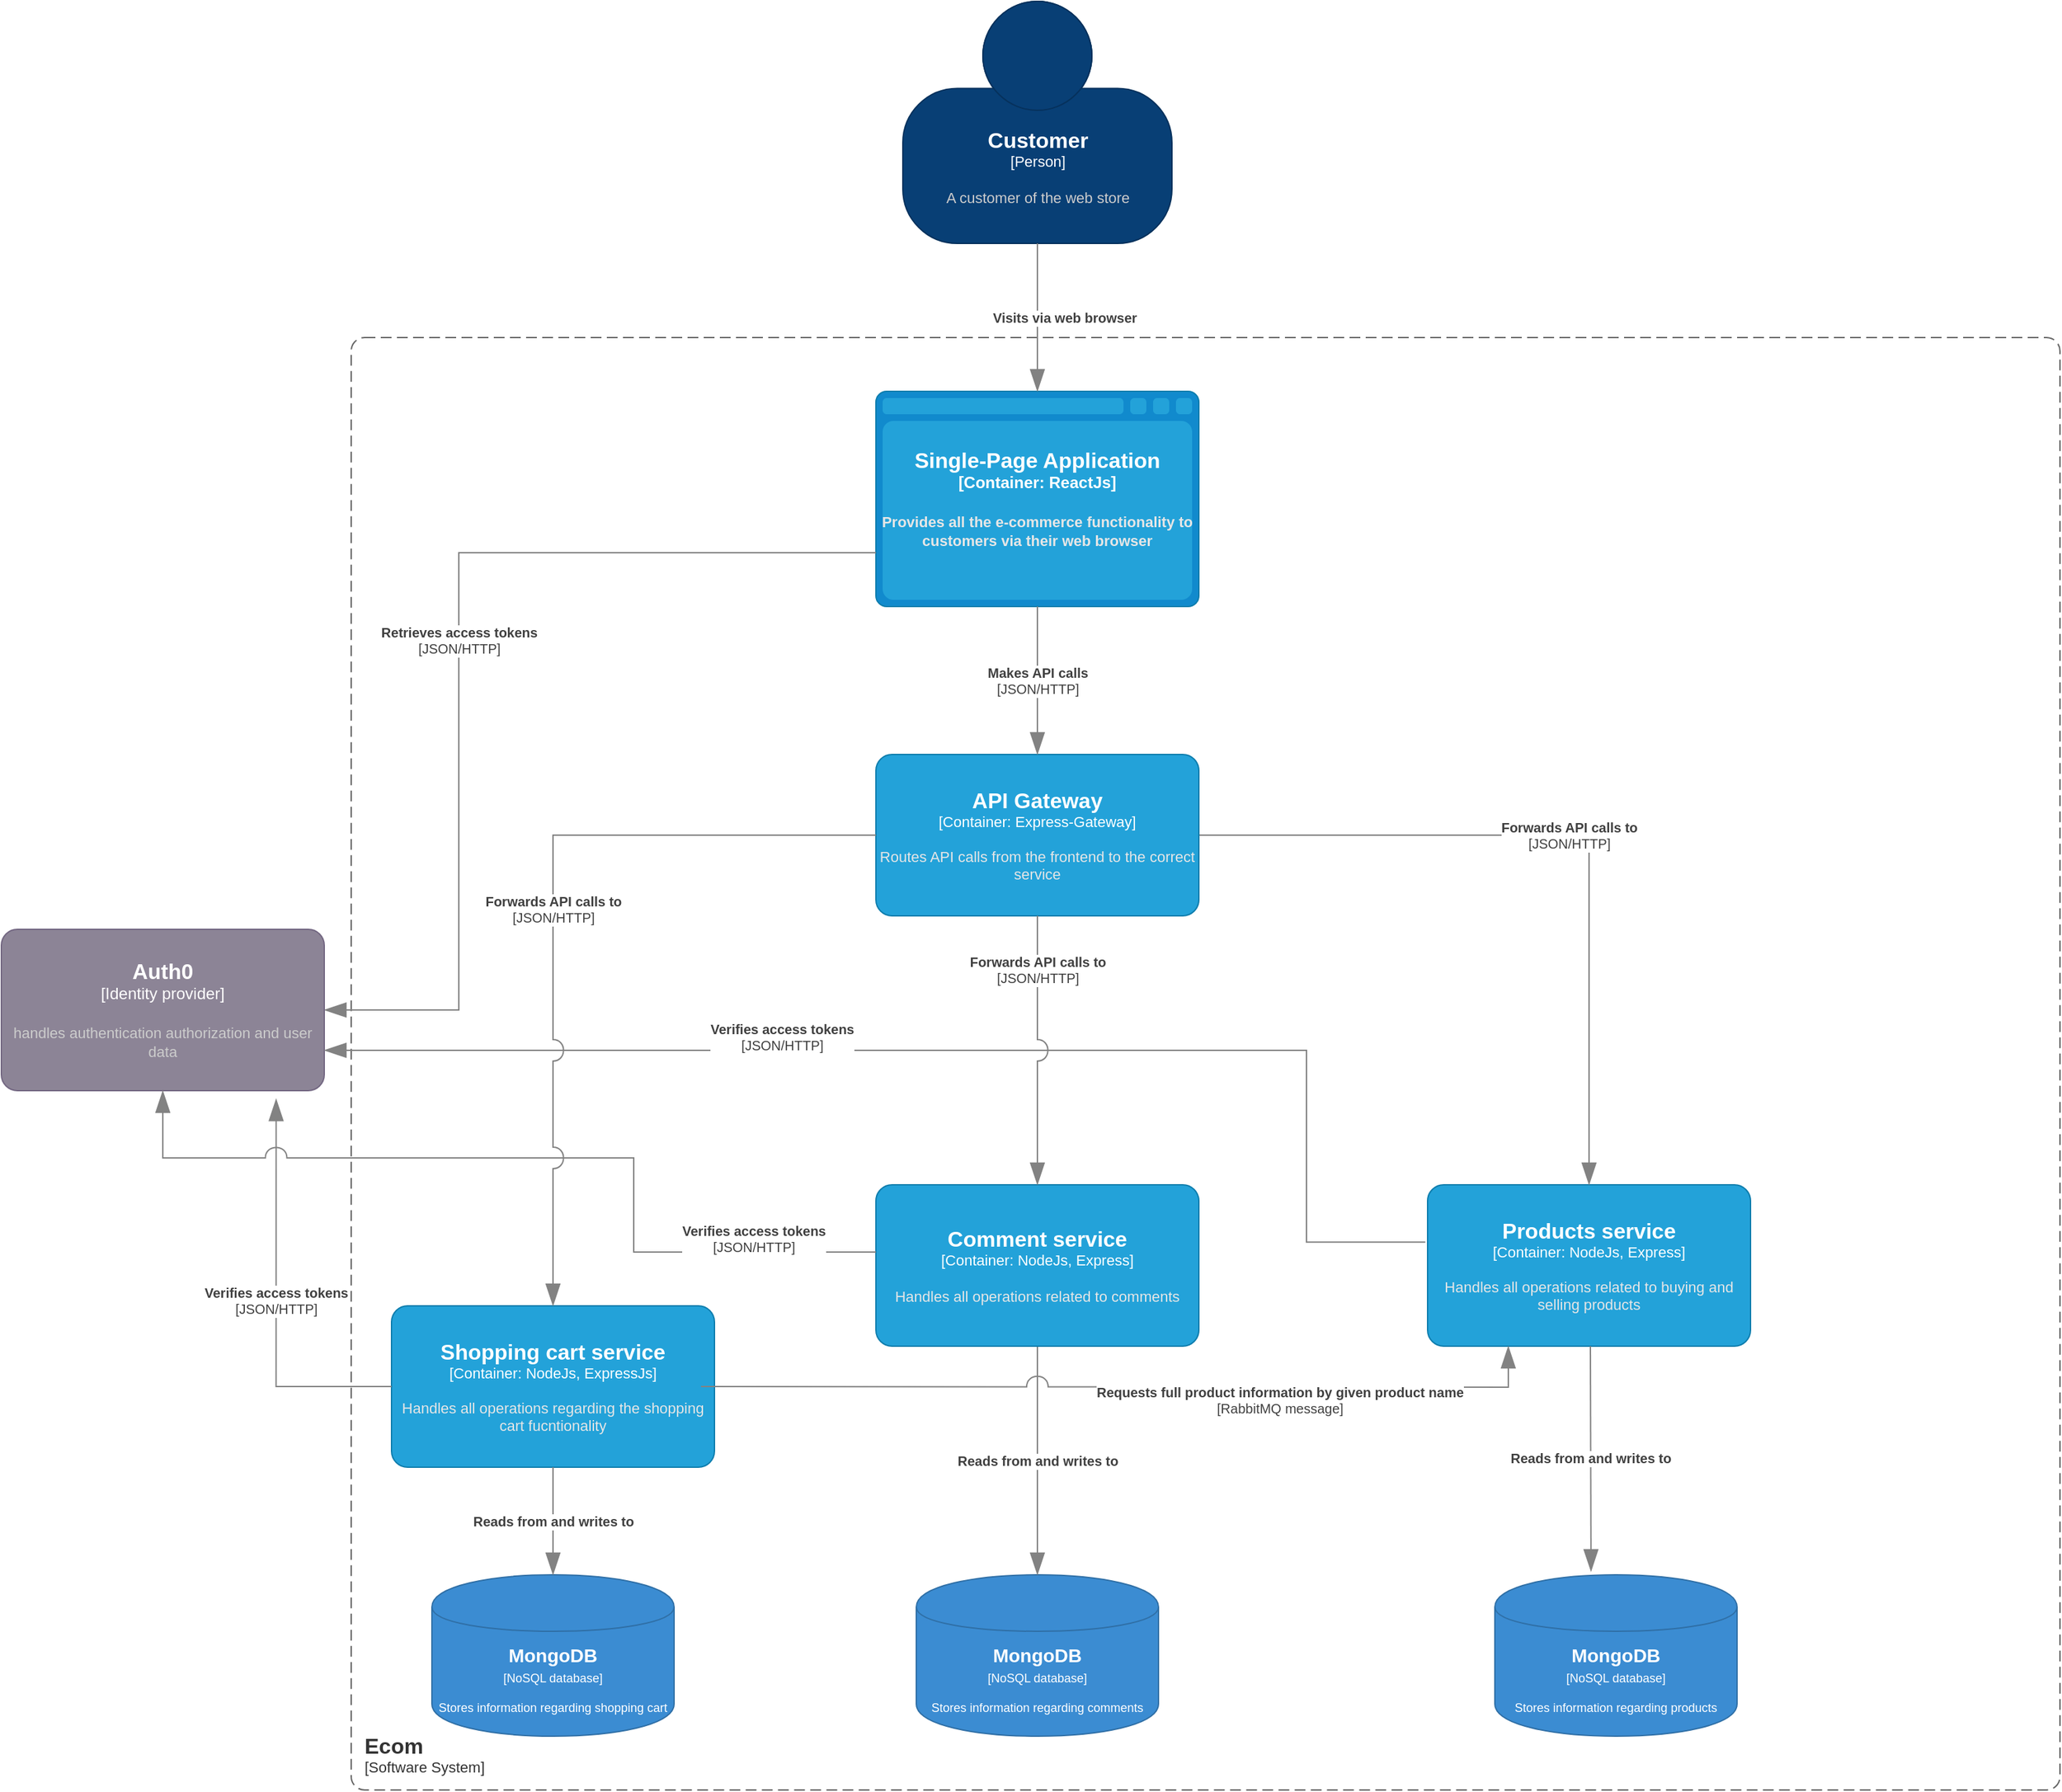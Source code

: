 <mxfile version="20.4.0" type="device"><diagram id="LmfPJnEAnTAT-7PzBd9i" name="Page-1"><mxGraphModel dx="2071" dy="1731" grid="1" gridSize="10" guides="1" tooltips="1" connect="1" arrows="1" fold="1" page="1" pageScale="1" pageWidth="850" pageHeight="1100" math="0" shadow="0"><root><mxCell id="0"/><mxCell id="1" parent="0"/><object placeholders="1" c4Name="Customer" c4Type="Person" c4Description="A customer of the web store" label="&lt;font style=&quot;font-size: 16px&quot;&gt;&lt;b&gt;%c4Name%&lt;/b&gt;&lt;/font&gt;&lt;div&gt;[%c4Type%]&lt;/div&gt;&lt;br&gt;&lt;div&gt;&lt;font style=&quot;font-size: 11px&quot;&gt;&lt;font color=&quot;#cccccc&quot;&gt;%c4Description%&lt;/font&gt;&lt;/div&gt;" id="D1uYaz4RbRke8vVT3epM-1"><mxCell style="html=1;fontSize=11;dashed=0;whitespace=wrap;fillColor=#083F75;strokeColor=#06315C;fontColor=#ffffff;shape=mxgraph.c4.person2;align=center;metaEdit=1;points=[[0.5,0,0],[1,0.5,0],[1,0.75,0],[0.75,1,0],[0.5,1,0],[0.25,1,0],[0,0.75,0],[0,0.5,0]];resizable=0;" parent="1" vertex="1"><mxGeometry x="120" y="-330" width="200" height="180" as="geometry"/></mxCell></object><object placeholders="1" c4Name="Ecom" c4Type="SystemScopeBoundary" c4Application="Software System" label="&lt;font style=&quot;font-size: 16px&quot;&gt;&lt;b&gt;&lt;div style=&quot;text-align: left&quot;&gt;%c4Name%&lt;/div&gt;&lt;/b&gt;&lt;/font&gt;&lt;div style=&quot;text-align: left&quot;&gt;[%c4Application%]&lt;/div&gt;" id="D1uYaz4RbRke8vVT3epM-2"><mxCell style="rounded=1;fontSize=11;whiteSpace=wrap;html=1;dashed=1;arcSize=20;fillColor=none;strokeColor=#666666;fontColor=#333333;labelBackgroundColor=none;align=left;verticalAlign=bottom;labelBorderColor=none;spacingTop=0;spacing=10;dashPattern=8 4;metaEdit=1;rotatable=0;perimeter=rectanglePerimeter;noLabel=0;labelPadding=0;allowArrows=0;connectable=0;expand=0;recursiveResize=0;editable=1;pointerEvents=0;absoluteArcSize=1;points=[[0.25,0,0],[0.5,0,0],[0.75,0,0],[1,0.25,0],[1,0.5,0],[1,0.75,0],[0.75,1,0],[0.5,1,0],[0.25,1,0],[0,0.75,0],[0,0.5,0],[0,0.25,0]];" parent="1" vertex="1"><mxGeometry x="-290" y="-80" width="1270" height="1080" as="geometry"/></mxCell></object><object placeholders="1" c4Type="Single-Page Application" c4Container="Container" c4Technology="ReactJs" c4Description="Provides all the e-commerce functionality to customers via their web browser&#xA;" label="&lt;font style=&quot;font-size: 16px&quot;&gt;&lt;b&gt;%c4Type%&lt;/font&gt;&lt;div&gt;[%c4Container%:&amp;nbsp;%c4Technology%]&lt;/div&gt;&lt;br&gt;&lt;div&gt;&lt;font style=&quot;font-size: 11px&quot;&gt;&lt;font color=&quot;#E6E6E6&quot;&gt;%c4Description%&lt;/font&gt;&lt;/div&gt;" id="D1uYaz4RbRke8vVT3epM-3"><mxCell style="shape=mxgraph.c4.webBrowserContainer;whiteSpace=wrap;html=1;boundedLbl=1;rounded=0;labelBackgroundColor=none;fillColor=#118ACD;fontSize=12;fontColor=#ffffff;align=center;strokeColor=#0E7DAD;metaEdit=1;points=[[0.5,0,0],[1,0.25,0],[1,0.5,0],[1,0.75,0],[0.5,1,0],[0,0.75,0],[0,0.5,0],[0,0.25,0]];resizable=0;" parent="1" vertex="1"><mxGeometry x="100" y="-40" width="240" height="160" as="geometry"/></mxCell></object><object placeholders="1" c4Type="Relationship" c4Description="Visits via web browser" label="&lt;div style=&quot;text-align: left&quot;&gt;&lt;div style=&quot;text-align: center&quot;&gt;&lt;b&gt;%c4Description%&lt;/b&gt;&lt;/div&gt;" id="D1uYaz4RbRke8vVT3epM-5"><mxCell style="endArrow=blockThin;html=1;fontSize=10;fontColor=#404040;strokeWidth=1;endFill=1;strokeColor=#828282;elbow=vertical;metaEdit=1;endSize=14;startSize=14;jumpStyle=arc;jumpSize=16;rounded=0;edgeStyle=orthogonalEdgeStyle;exitX=0.5;exitY=1;exitDx=0;exitDy=0;exitPerimeter=0;" parent="1" source="D1uYaz4RbRke8vVT3epM-1" edge="1"><mxGeometry y="20" width="240" relative="1" as="geometry"><mxPoint x="300" y="440" as="sourcePoint"/><mxPoint x="220" y="-40" as="targetPoint"/><mxPoint as="offset"/></mxGeometry></mxCell></object><object placeholders="1" c4Name="Products service" c4Type="Container" c4Technology="NodeJs, Express" c4Description="Handles all operations related to buying and selling products" label="&lt;font style=&quot;font-size: 16px&quot;&gt;&lt;b&gt;%c4Name%&lt;/b&gt;&lt;/font&gt;&lt;div&gt;[%c4Type%: %c4Technology%]&lt;/div&gt;&lt;br&gt;&lt;div&gt;&lt;font style=&quot;font-size: 11px&quot;&gt;&lt;font color=&quot;#E6E6E6&quot;&gt;%c4Description%&lt;/font&gt;&lt;/div&gt;" id="D1uYaz4RbRke8vVT3epM-6"><mxCell style="rounded=1;whiteSpace=wrap;html=1;fontSize=11;labelBackgroundColor=none;fillColor=#23A2D9;fontColor=#ffffff;align=center;arcSize=10;strokeColor=#0E7DAD;metaEdit=1;resizable=0;points=[[0.25,0,0],[0.5,0,0],[0.75,0,0],[1,0.25,0],[1,0.5,0],[1,0.75,0],[0.75,1,0],[0.5,1,0],[0.25,1,0],[0,0.75,0],[0,0.5,0],[0,0.25,0]];" parent="1" vertex="1"><mxGeometry x="510" y="550" width="240" height="120" as="geometry"/></mxCell></object><object placeholders="1" c4Type="Relationship" c4Technology="JSON/HTTP" c4Description="Forwards API calls to" label="&lt;div style=&quot;text-align: left&quot;&gt;&lt;div style=&quot;text-align: center&quot;&gt;&lt;b&gt;%c4Description%&lt;/b&gt;&lt;/div&gt;&lt;div style=&quot;text-align: center&quot;&gt;[%c4Technology%]&lt;/div&gt;&lt;/div&gt;" id="D1uYaz4RbRke8vVT3epM-9"><mxCell style="endArrow=blockThin;html=1;fontSize=10;fontColor=#404040;strokeWidth=1;endFill=1;strokeColor=#828282;elbow=vertical;metaEdit=1;endSize=14;startSize=14;jumpStyle=arc;jumpSize=16;rounded=0;edgeStyle=orthogonalEdgeStyle;exitX=1;exitY=0.5;exitDx=0;exitDy=0;exitPerimeter=0;entryX=0.5;entryY=0;entryDx=0;entryDy=0;entryPerimeter=0;" parent="1" source="dZeLj8NWU4RjiGHhDNDa-4" target="D1uYaz4RbRke8vVT3epM-6" edge="1"><mxGeometry width="240" relative="1" as="geometry"><mxPoint x="230" y="470" as="sourcePoint"/><mxPoint x="230" y="560" as="targetPoint"/></mxGeometry></mxCell></object><object label="&lt;div style=&quot;color: rgb(255 , 255 , 255) ; white-space: normal&quot;&gt;&lt;span style=&quot;font-size: 14px&quot;&gt;&lt;b&gt;MongoDB&lt;/b&gt;&lt;/span&gt;&lt;/div&gt;&lt;div style=&quot;color: rgb(255 , 255 , 255) ; font-size: 12px ; white-space: normal&quot;&gt;&lt;font style=&quot;font-size: 9px&quot;&gt;[&lt;font style=&quot;font-size: 9px&quot;&gt;NoSQL database&lt;/font&gt;]&lt;/font&gt;&lt;/div&gt;&lt;div&gt;&lt;br&gt;&lt;/div&gt;&lt;div&gt;&lt;font color=&quot;#FFFFFF&quot;&gt;Stores information regarding comments&lt;/font&gt;&lt;br&gt;&lt;/div&gt;" placeholders="1" name="Container Name" description="Description" technology="e.g. PostgreSQL" id="D1uYaz4RbRke8vVT3epM-13"><mxCell style="shape=cylinder;whiteSpace=wrap;html=1;boundedLbl=1;backgroundOutline=1;strokeColor=#2F6FA6;strokeWidth=1;fillColor=#3B8CD2;fontSize=9;fontColor=#000000;align=center;resizable=0;" parent="1" vertex="1"><mxGeometry x="130" y="840" width="180" height="120" as="geometry"/></mxCell></object><object placeholders="1" c4Type="Relationship" c4Description="Reads from and writes to" label="&lt;div style=&quot;text-align: left&quot;&gt;&lt;div style=&quot;text-align: center&quot;&gt;&lt;b&gt;%c4Description%&lt;/b&gt;&lt;/div&gt;" id="D1uYaz4RbRke8vVT3epM-18"><mxCell style="endArrow=blockThin;html=1;fontSize=10;fontColor=#404040;strokeWidth=1;endFill=1;strokeColor=#828282;elbow=vertical;metaEdit=1;endSize=14;startSize=14;jumpStyle=arc;jumpSize=16;rounded=0;edgeStyle=orthogonalEdgeStyle;exitX=0.5;exitY=1;exitDx=0;exitDy=0;exitPerimeter=0;" parent="1" edge="1"><mxGeometry width="240" relative="1" as="geometry"><mxPoint x="220" y="670" as="sourcePoint"/><mxPoint x="220" y="840" as="targetPoint"/></mxGeometry></mxCell></object><object placeholders="1" c4Type="Relationship" c4Technology="JSON/HTTP" c4Description="Retrieves access tokens" label="&lt;div style=&quot;text-align: left&quot;&gt;&lt;div style=&quot;text-align: center&quot;&gt;&lt;b&gt;%c4Description%&lt;/b&gt;&lt;/div&gt;&lt;div style=&quot;text-align: center&quot;&gt;[%c4Technology%]&lt;/div&gt;&lt;/div&gt;" id="ph-48rFvkpEkGkd9kMt6-2"><mxCell style="endArrow=blockThin;html=1;fontSize=10;fontColor=#404040;strokeWidth=1;endFill=1;strokeColor=#828282;elbow=vertical;metaEdit=1;endSize=14;startSize=14;jumpStyle=arc;jumpSize=16;rounded=0;edgeStyle=orthogonalEdgeStyle;exitX=0;exitY=0.75;exitDx=0;exitDy=0;exitPerimeter=0;" parent="1" source="D1uYaz4RbRke8vVT3epM-3" target="vLoZXjqpGDdAAX770E3k-2" edge="1"><mxGeometry width="240" relative="1" as="geometry"><mxPoint x="158" y="469.04" as="sourcePoint"/><mxPoint x="-90" y="560" as="targetPoint"/><Array as="points"><mxPoint x="-210" y="80"/><mxPoint x="-210" y="420"/></Array></mxGeometry></mxCell></object><object placeholders="1" c4Name="Auth0 " c4Type="Identity provider" c4Description="handles authentication authorization and user data" label="&lt;font style=&quot;font-size: 16px&quot;&gt;&lt;b&gt;%c4Name%&lt;/b&gt;&lt;/font&gt;&lt;div&gt;[%c4Type%]&lt;/div&gt;&lt;br&gt;&lt;div&gt;&lt;font style=&quot;font-size: 11px&quot;&gt;&lt;font color=&quot;#cccccc&quot;&gt;%c4Description%&lt;/font&gt;&lt;/div&gt;" id="vLoZXjqpGDdAAX770E3k-2"><mxCell style="rounded=1;whiteSpace=wrap;html=1;labelBackgroundColor=none;fillColor=#8C8496;fontColor=#ffffff;align=center;arcSize=10;strokeColor=#736782;metaEdit=1;resizable=0;points=[[0.25,0,0],[0.5,0,0],[0.75,0,0],[1,0.25,0],[1,0.5,0],[1,0.75,0],[0.75,1,0],[0.5,1,0],[0.25,1,0],[0,0.75,0],[0,0.5,0],[0,0.25,0]];" parent="1" vertex="1"><mxGeometry x="-550" y="360" width="240" height="120" as="geometry"/></mxCell></object><object placeholders="1" c4Name="Shopping cart service" c4Type="Container" c4Technology="NodeJs, ExpressJs" c4Description="Handles all operations regarding the shopping cart fucntionality&#xA;" label="&lt;font style=&quot;font-size: 16px&quot;&gt;&lt;b&gt;%c4Name%&lt;/b&gt;&lt;/font&gt;&lt;div&gt;[%c4Type%: %c4Technology%]&lt;/div&gt;&lt;br&gt;&lt;div&gt;&lt;font style=&quot;font-size: 11px&quot;&gt;&lt;font color=&quot;#E6E6E6&quot;&gt;%c4Description%&lt;/font&gt;&lt;/div&gt;" id="vLoZXjqpGDdAAX770E3k-4"><mxCell style="rounded=1;whiteSpace=wrap;html=1;fontSize=11;labelBackgroundColor=none;fillColor=#23A2D9;fontColor=#ffffff;align=center;arcSize=10;strokeColor=#0E7DAD;metaEdit=1;resizable=0;points=[[0.25,0,0],[0.5,0,0],[0.75,0,0],[1,0.25,0],[1,0.5,0],[1,0.75,0],[0.75,1,0],[0.5,1,0],[0.25,1,0],[0,0.75,0],[0,0.5,0],[0,0.25,0]];" parent="1" vertex="1"><mxGeometry x="-260" y="640" width="240" height="120" as="geometry"/></mxCell></object><object placeholders="1" c4Type="Relationship" c4Technology="JSON/HTTP" c4Description="Verifies access tokens" label="&lt;div style=&quot;text-align: left&quot;&gt;&lt;div style=&quot;text-align: center&quot;&gt;&lt;b&gt;%c4Description%&lt;/b&gt;&lt;/div&gt;&lt;div style=&quot;text-align: center&quot;&gt;[%c4Technology%]&lt;/div&gt;&lt;/div&gt;" id="vLoZXjqpGDdAAX770E3k-5"><mxCell style="endArrow=blockThin;html=1;fontSize=10;fontColor=#404040;strokeWidth=1;endFill=1;strokeColor=#828282;elbow=vertical;metaEdit=1;endSize=14;startSize=14;jumpStyle=arc;jumpSize=16;rounded=0;edgeStyle=orthogonalEdgeStyle;exitX=0;exitY=0.5;exitDx=0;exitDy=0;exitPerimeter=0;entryX=0.851;entryY=1.051;entryDx=0;entryDy=0;entryPerimeter=0;" parent="1" source="vLoZXjqpGDdAAX770E3k-4" target="vLoZXjqpGDdAAX770E3k-2" edge="1"><mxGeometry width="240" relative="1" as="geometry"><mxPoint x="110" y="430" as="sourcePoint"/><mxPoint x="-510" y="730" as="targetPoint"/><Array as="points"><mxPoint x="-346" y="700"/></Array></mxGeometry></mxCell></object><object placeholders="1" c4Name="Comment service" c4Type="Container" c4Technology="NodeJs, Express" c4Description="Handles all operations related to comments" label="&lt;font style=&quot;font-size: 16px&quot;&gt;&lt;b&gt;%c4Name%&lt;/b&gt;&lt;/font&gt;&lt;div&gt;[%c4Type%: %c4Technology%]&lt;/div&gt;&lt;br&gt;&lt;div&gt;&lt;font style=&quot;font-size: 11px&quot;&gt;&lt;font color=&quot;#E6E6E6&quot;&gt;%c4Description%&lt;/font&gt;&lt;/div&gt;" id="vLoZXjqpGDdAAX770E3k-6"><mxCell style="rounded=1;whiteSpace=wrap;html=1;fontSize=11;labelBackgroundColor=none;fillColor=#23A2D9;fontColor=#ffffff;align=center;arcSize=10;strokeColor=#0E7DAD;metaEdit=1;resizable=0;points=[[0.25,0,0],[0.5,0,0],[0.75,0,0],[1,0.25,0],[1,0.5,0],[1,0.75,0],[0.75,1,0],[0.5,1,0],[0.25,1,0],[0,0.75,0],[0,0.5,0],[0,0.25,0]];" parent="1" vertex="1"><mxGeometry x="100" y="550" width="240" height="120" as="geometry"/></mxCell></object><object label="&lt;div style=&quot;color: rgb(255 , 255 , 255) ; white-space: normal&quot;&gt;&lt;span style=&quot;font-size: 14px&quot;&gt;&lt;b&gt;MongoDB&lt;/b&gt;&lt;/span&gt;&lt;/div&gt;&lt;div style=&quot;color: rgb(255 , 255 , 255) ; font-size: 12px ; white-space: normal&quot;&gt;&lt;font style=&quot;font-size: 9px&quot;&gt;[&lt;font style=&quot;font-size: 9px&quot;&gt;NoSQL database&lt;/font&gt;]&lt;/font&gt;&lt;/div&gt;&lt;div&gt;&lt;br&gt;&lt;/div&gt;&lt;div&gt;&lt;font color=&quot;#FFFFFF&quot;&gt;Stores information regarding products&lt;/font&gt;&lt;br&gt;&lt;/div&gt;" placeholders="1" name="Container Name" description="Description" technology="e.g. PostgreSQL" id="vLoZXjqpGDdAAX770E3k-7"><mxCell style="shape=cylinder;whiteSpace=wrap;html=1;boundedLbl=1;backgroundOutline=1;strokeColor=#2F6FA6;strokeWidth=1;fillColor=#3B8CD2;fontSize=9;fontColor=#000000;align=center;resizable=0;" parent="1" vertex="1"><mxGeometry x="560" y="840" width="180" height="120" as="geometry"/></mxCell></object><object placeholders="1" c4Type="Relationship" c4Description="Reads from and writes to" label="&lt;div style=&quot;text-align: left&quot;&gt;&lt;div style=&quot;text-align: center&quot;&gt;&lt;b&gt;%c4Description%&lt;/b&gt;&lt;/div&gt;" id="vLoZXjqpGDdAAX770E3k-8"><mxCell style="endArrow=blockThin;html=1;fontSize=10;fontColor=#404040;strokeWidth=1;endFill=1;strokeColor=#828282;elbow=vertical;metaEdit=1;endSize=14;startSize=14;jumpStyle=arc;jumpSize=16;rounded=0;edgeStyle=orthogonalEdgeStyle;entryX=0.397;entryY=-0.021;entryDx=0;entryDy=0;entryPerimeter=0;" parent="1" target="vLoZXjqpGDdAAX770E3k-7" edge="1"><mxGeometry width="240" relative="1" as="geometry"><mxPoint x="631" y="670" as="sourcePoint"/><mxPoint x="640" y="790" as="targetPoint"/></mxGeometry></mxCell></object><object placeholders="1" c4Type="Relationship" c4Technology="RabbitMQ message" c4Description="Requests full product information by given product name" label="&lt;div style=&quot;text-align: left&quot;&gt;&lt;div style=&quot;text-align: center&quot;&gt;&lt;b&gt;%c4Description%&lt;/b&gt;&lt;/div&gt;&lt;div style=&quot;text-align: center&quot;&gt;[%c4Technology%]&lt;/div&gt;&lt;/div&gt;" id="vLoZXjqpGDdAAX770E3k-10"><mxCell style="endArrow=blockThin;html=1;fontSize=10;fontColor=#404040;strokeWidth=1;endFill=1;strokeColor=#828282;elbow=vertical;metaEdit=1;endSize=14;startSize=14;jumpStyle=arc;jumpSize=16;rounded=0;edgeStyle=orthogonalEdgeStyle;entryX=0.25;entryY=1;entryDx=0;entryDy=0;entryPerimeter=0;" parent="1" target="D1uYaz4RbRke8vVT3epM-6" edge="1"><mxGeometry x="0.365" y="-10" width="240" relative="1" as="geometry"><mxPoint x="-30" y="700" as="sourcePoint"/><mxPoint x="140" y="730" as="targetPoint"/><mxPoint as="offset"/></mxGeometry></mxCell></object><object placeholders="1" c4Type="Relationship" c4Technology="JSON/HTTP" c4Description="Verifies access tokens" label="&lt;div style=&quot;text-align: left&quot;&gt;&lt;div style=&quot;text-align: center&quot;&gt;&lt;b&gt;%c4Description%&lt;/b&gt;&lt;/div&gt;&lt;div style=&quot;text-align: center&quot;&gt;[%c4Technology%]&lt;/div&gt;&lt;/div&gt;" id="dZeLj8NWU4RjiGHhDNDa-2"><mxCell style="endArrow=blockThin;html=1;fontSize=10;fontColor=#404040;strokeWidth=1;endFill=1;strokeColor=#828282;elbow=vertical;metaEdit=1;endSize=14;startSize=14;jumpStyle=arc;jumpSize=16;rounded=0;edgeStyle=orthogonalEdgeStyle;" edge="1" parent="1" source="vLoZXjqpGDdAAX770E3k-6" target="vLoZXjqpGDdAAX770E3k-2"><mxGeometry x="-0.723" y="-10" width="240" relative="1" as="geometry"><mxPoint x="5.86" y="640" as="sourcePoint"/><mxPoint x="-79.9" y="426.12" as="targetPoint"/><Array as="points"><mxPoint x="-80" y="600"/><mxPoint x="-80" y="530"/><mxPoint x="-430" y="530"/></Array><mxPoint x="-1" as="offset"/></mxGeometry></mxCell></object><object placeholders="1" c4Type="Relationship" c4Technology="JSON/HTTP" c4Description="Verifies access tokens" label="&lt;div style=&quot;text-align: left&quot;&gt;&lt;div style=&quot;text-align: center&quot;&gt;&lt;b&gt;%c4Description%&lt;/b&gt;&lt;/div&gt;&lt;div style=&quot;text-align: center&quot;&gt;[%c4Technology%]&lt;/div&gt;&lt;/div&gt;" id="dZeLj8NWU4RjiGHhDNDa-3"><mxCell style="endArrow=blockThin;html=1;fontSize=10;fontColor=#404040;strokeWidth=1;endFill=1;strokeColor=#828282;elbow=vertical;metaEdit=1;endSize=14;startSize=14;jumpStyle=arc;jumpSize=16;rounded=0;edgeStyle=orthogonalEdgeStyle;entryX=1;entryY=0.75;entryDx=0;entryDy=0;entryPerimeter=0;exitX=-0.007;exitY=0.355;exitDx=0;exitDy=0;exitPerimeter=0;" edge="1" parent="1" source="D1uYaz4RbRke8vVT3epM-6" target="vLoZXjqpGDdAAX770E3k-2"><mxGeometry x="0.292" y="-10" width="240" relative="1" as="geometry"><mxPoint x="230" y="560" as="sourcePoint"/><mxPoint x="-300" y="440" as="targetPoint"/><Array as="points"><mxPoint x="420" y="593"/><mxPoint x="420" y="450"/></Array><mxPoint as="offset"/></mxGeometry></mxCell></object><object placeholders="1" c4Name="API Gateway" c4Type="Container" c4Technology="Express-Gateway" c4Description="Routes API calls from the frontend to the correct service" label="&lt;font style=&quot;font-size: 16px&quot;&gt;&lt;b&gt;%c4Name%&lt;/b&gt;&lt;/font&gt;&lt;div&gt;[%c4Type%: %c4Technology%]&lt;/div&gt;&lt;br&gt;&lt;div&gt;&lt;font style=&quot;font-size: 11px&quot;&gt;&lt;font color=&quot;#E6E6E6&quot;&gt;%c4Description%&lt;/font&gt;&lt;/div&gt;" id="dZeLj8NWU4RjiGHhDNDa-4"><mxCell style="rounded=1;whiteSpace=wrap;html=1;fontSize=11;labelBackgroundColor=none;fillColor=#23A2D9;fontColor=#ffffff;align=center;arcSize=10;strokeColor=#0E7DAD;metaEdit=1;resizable=0;points=[[0.25,0,0],[0.5,0,0],[0.75,0,0],[1,0.25,0],[1,0.5,0],[1,0.75,0],[0.75,1,0],[0.5,1,0],[0.25,1,0],[0,0.75,0],[0,0.5,0],[0,0.25,0]];" vertex="1" parent="1"><mxGeometry x="100" y="230" width="240" height="120" as="geometry"/></mxCell></object><object placeholders="1" c4Type="Relationship" c4Technology="JSON/HTTP" c4Description="Makes API calls" label="&lt;div style=&quot;text-align: left&quot;&gt;&lt;div style=&quot;text-align: center&quot;&gt;&lt;b&gt;%c4Description%&lt;/b&gt;&lt;/div&gt;&lt;div style=&quot;text-align: center&quot;&gt;[%c4Technology%]&lt;/div&gt;&lt;/div&gt;" id="dZeLj8NWU4RjiGHhDNDa-7"><mxCell style="endArrow=blockThin;html=1;fontSize=10;fontColor=#404040;strokeWidth=1;endFill=1;strokeColor=#828282;elbow=vertical;metaEdit=1;endSize=14;startSize=14;jumpStyle=arc;jumpSize=16;rounded=0;edgeStyle=orthogonalEdgeStyle;entryX=0.5;entryY=0;entryDx=0;entryDy=0;entryPerimeter=0;exitX=0.5;exitY=1;exitDx=0;exitDy=0;exitPerimeter=0;" edge="1" parent="1" source="D1uYaz4RbRke8vVT3epM-3" target="dZeLj8NWU4RjiGHhDNDa-4"><mxGeometry width="240" relative="1" as="geometry"><mxPoint x="570" y="-60" as="sourcePoint"/><mxPoint x="570" y="270" as="targetPoint"/><Array as="points"><mxPoint x="220" y="220"/></Array></mxGeometry></mxCell></object><object placeholders="1" c4Type="Relationship" c4Technology="JSON/HTTP" c4Description="Forwards API calls to" label="&lt;div style=&quot;text-align: left&quot;&gt;&lt;div style=&quot;text-align: center&quot;&gt;&lt;b&gt;%c4Description%&lt;/b&gt;&lt;/div&gt;&lt;div style=&quot;text-align: center&quot;&gt;[%c4Technology%]&lt;/div&gt;&lt;/div&gt;" id="dZeLj8NWU4RjiGHhDNDa-8"><mxCell style="endArrow=blockThin;html=1;fontSize=10;fontColor=#404040;strokeWidth=1;endFill=1;strokeColor=#828282;elbow=vertical;metaEdit=1;endSize=14;startSize=14;jumpStyle=arc;jumpSize=16;rounded=0;edgeStyle=orthogonalEdgeStyle;exitX=0.5;exitY=1;exitDx=0;exitDy=0;exitPerimeter=0;" edge="1" parent="1" source="dZeLj8NWU4RjiGHhDNDa-4" target="vLoZXjqpGDdAAX770E3k-6"><mxGeometry x="-0.6" width="240" relative="1" as="geometry"><mxPoint x="350" y="300" as="sourcePoint"/><mxPoint x="640" y="560" as="targetPoint"/><mxPoint as="offset"/></mxGeometry></mxCell></object><object placeholders="1" c4Type="Relationship" c4Technology="JSON/HTTP" c4Description="Forwards API calls to" label="&lt;div style=&quot;text-align: left&quot;&gt;&lt;div style=&quot;text-align: center&quot;&gt;&lt;b&gt;%c4Description%&lt;/b&gt;&lt;/div&gt;&lt;div style=&quot;text-align: center&quot;&gt;[%c4Technology%]&lt;/div&gt;&lt;/div&gt;" id="dZeLj8NWU4RjiGHhDNDa-9"><mxCell style="endArrow=blockThin;html=1;fontSize=10;fontColor=#404040;strokeWidth=1;endFill=1;strokeColor=#828282;elbow=vertical;metaEdit=1;endSize=14;startSize=14;jumpStyle=arc;jumpSize=16;rounded=0;edgeStyle=orthogonalEdgeStyle;exitX=0;exitY=0.5;exitDx=0;exitDy=0;exitPerimeter=0;entryX=0.5;entryY=0;entryDx=0;entryDy=0;entryPerimeter=0;" edge="1" parent="1" source="dZeLj8NWU4RjiGHhDNDa-4" target="vLoZXjqpGDdAAX770E3k-4"><mxGeometry width="240" relative="1" as="geometry"><mxPoint x="360" y="310" as="sourcePoint"/><mxPoint x="650" y="570" as="targetPoint"/></mxGeometry></mxCell></object><object label="&lt;div style=&quot;color: rgb(255 , 255 , 255) ; white-space: normal&quot;&gt;&lt;span style=&quot;font-size: 14px&quot;&gt;&lt;b&gt;MongoDB&lt;/b&gt;&lt;/span&gt;&lt;/div&gt;&lt;div style=&quot;color: rgb(255 , 255 , 255) ; font-size: 12px ; white-space: normal&quot;&gt;&lt;font style=&quot;font-size: 9px&quot;&gt;[&lt;font style=&quot;font-size: 9px&quot;&gt;NoSQL database&lt;/font&gt;]&lt;/font&gt;&lt;/div&gt;&lt;div&gt;&lt;br&gt;&lt;/div&gt;&lt;div&gt;&lt;font color=&quot;#FFFFFF&quot;&gt;Stores information regarding shopping cart&lt;/font&gt;&lt;br&gt;&lt;/div&gt;" placeholders="1" name="Container Name" description="Description" technology="e.g. PostgreSQL" id="dZeLj8NWU4RjiGHhDNDa-10"><mxCell style="shape=cylinder;whiteSpace=wrap;html=1;boundedLbl=1;backgroundOutline=1;strokeColor=#2F6FA6;strokeWidth=1;fillColor=#3B8CD2;fontSize=9;fontColor=#000000;align=center;resizable=0;" vertex="1" parent="1"><mxGeometry x="-230" y="840" width="180" height="120" as="geometry"/></mxCell></object><object placeholders="1" c4Type="Relationship" c4Description="Reads from and writes to" label="&lt;div style=&quot;text-align: left&quot;&gt;&lt;div style=&quot;text-align: center&quot;&gt;&lt;b&gt;%c4Description%&lt;/b&gt;&lt;/div&gt;" id="dZeLj8NWU4RjiGHhDNDa-11"><mxCell style="endArrow=blockThin;html=1;fontSize=10;fontColor=#404040;strokeWidth=1;endFill=1;strokeColor=#828282;elbow=vertical;metaEdit=1;endSize=14;startSize=14;jumpStyle=arc;jumpSize=16;rounded=0;edgeStyle=orthogonalEdgeStyle;exitX=0.5;exitY=1;exitDx=0;exitDy=0;exitPerimeter=0;entryX=0.5;entryY=0;entryDx=0;entryDy=0;" edge="1" parent="1" source="vLoZXjqpGDdAAX770E3k-4" target="dZeLj8NWU4RjiGHhDNDa-10"><mxGeometry width="240" relative="1" as="geometry"><mxPoint x="20" y="780" as="sourcePoint"/><mxPoint x="20" y="950" as="targetPoint"/></mxGeometry></mxCell></object></root></mxGraphModel></diagram></mxfile>